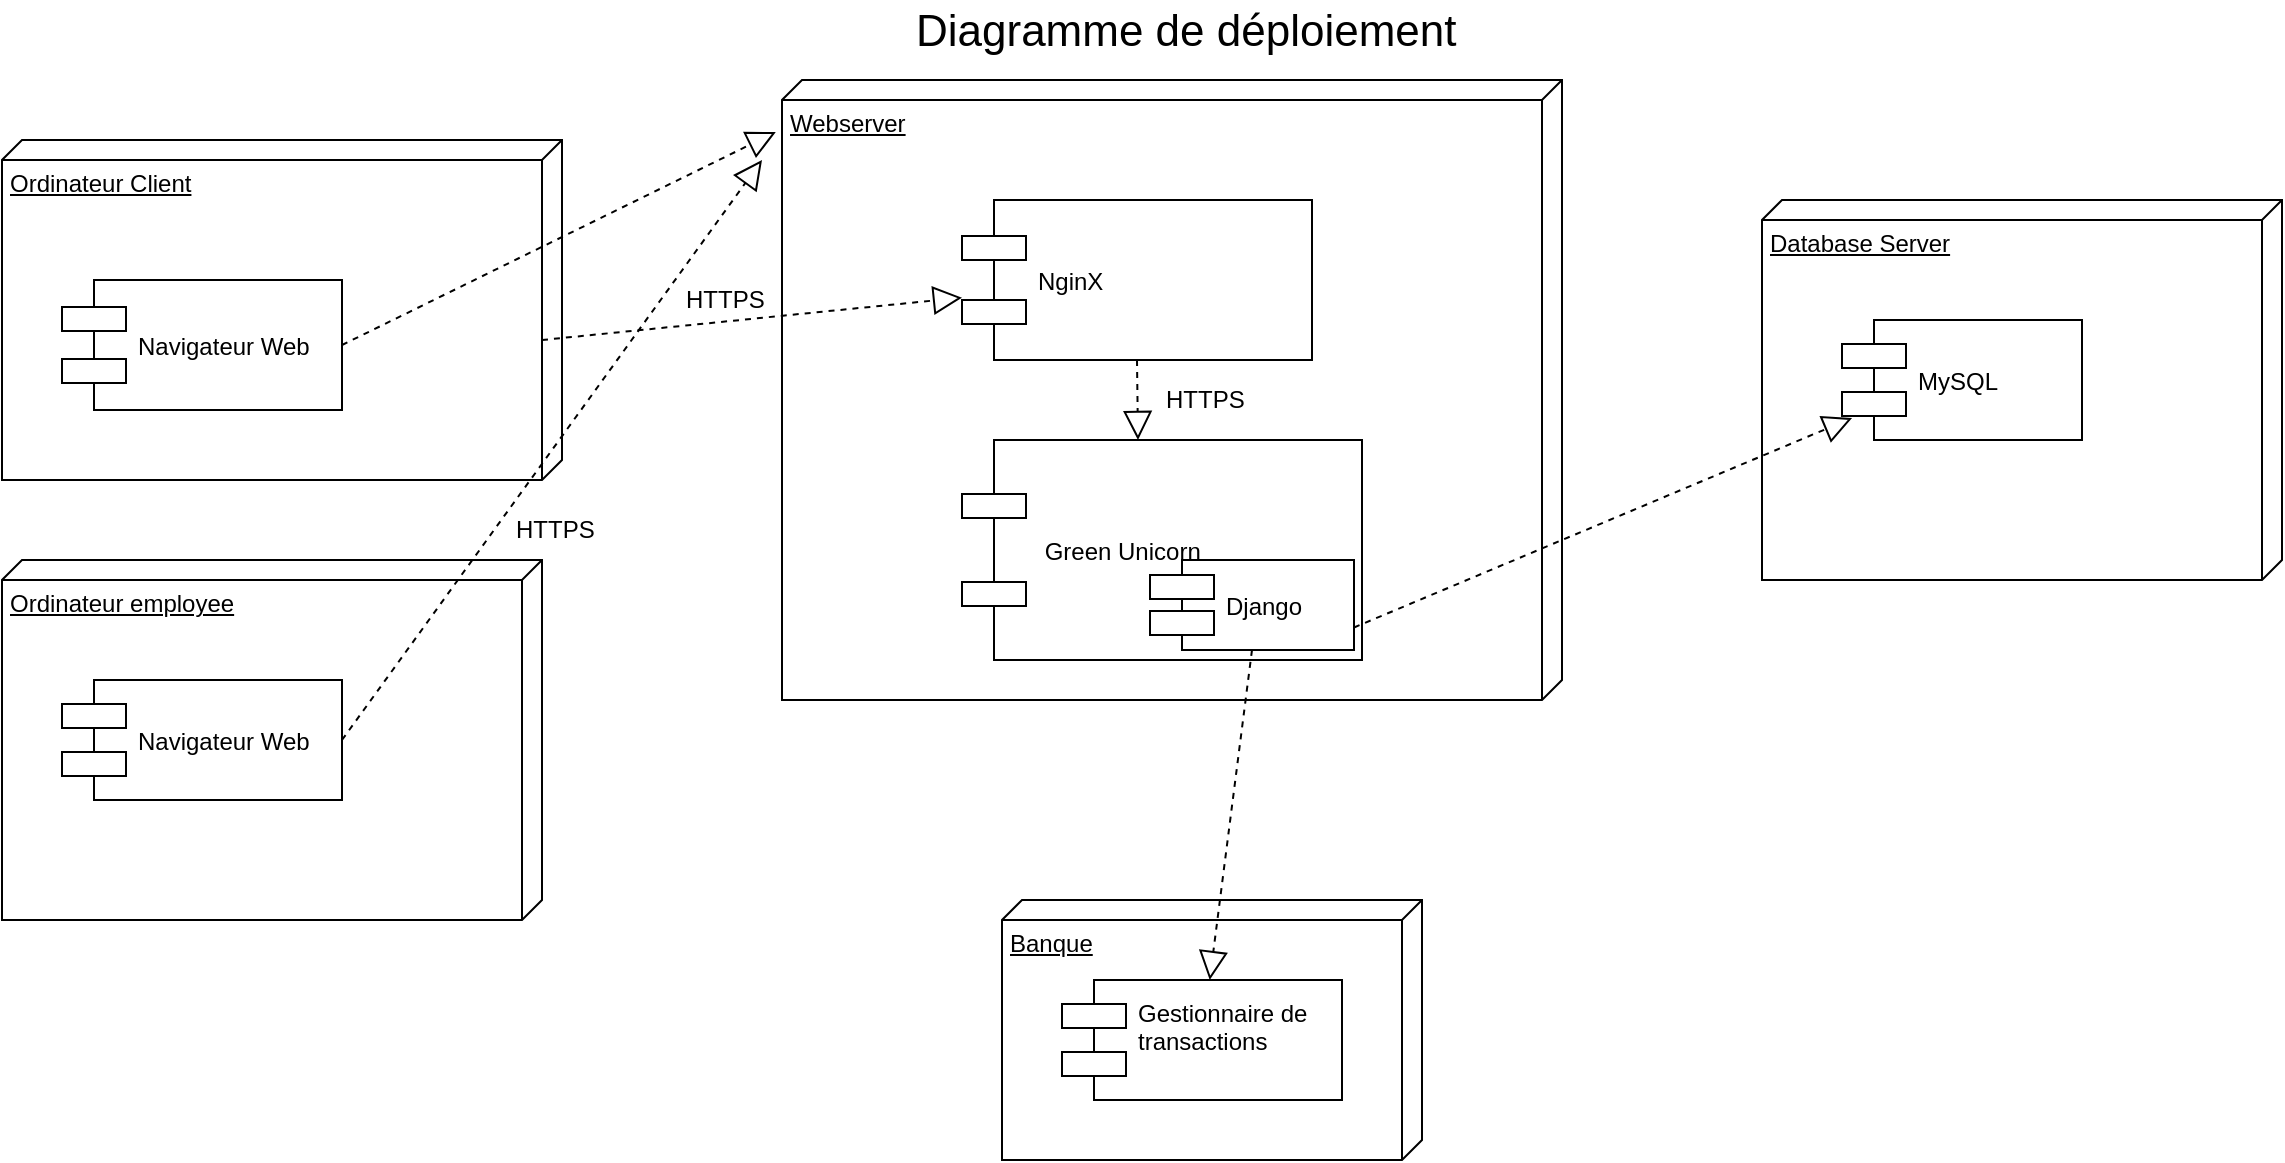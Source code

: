 <mxfile version="10.6.9" type="github"><diagram id="_2qD_uwhB_Fq9jVue_DM" name="Page-1"><mxGraphModel dx="1634" dy="796" grid="1" gridSize="10" guides="1" tooltips="1" connect="1" arrows="1" fold="1" page="1" pageScale="1" pageWidth="1169" pageHeight="1654" math="0" shadow="0"><root><mxCell id="0"/><mxCell id="1" parent="0"/><mxCell id="TGjnKOheTYqluLK8XLcH-1" value="Ordinateur Client" style="verticalAlign=top;align=left;spacingTop=8;spacingLeft=2;spacingRight=12;shape=cube;size=10;direction=south;fontStyle=4;html=1;" parent="1" vertex="1"><mxGeometry x="170" y="90" width="280" height="170" as="geometry"/></mxCell><mxCell id="TGjnKOheTYqluLK8XLcH-2" value="Navigateur Web" style="shape=component;align=left;spacingLeft=36;" parent="1" vertex="1"><mxGeometry x="200" y="160" width="140" height="65" as="geometry"/></mxCell><mxCell id="TGjnKOheTYqluLK8XLcH-3" value="Webserver" style="verticalAlign=top;align=left;spacingTop=8;spacingLeft=2;spacingRight=12;shape=cube;size=10;direction=south;fontStyle=4;html=1;" parent="1" vertex="1"><mxGeometry x="560" y="60" width="390" height="310" as="geometry"/></mxCell><mxCell id="TGjnKOheTYqluLK8XLcH-4" value="" style="endArrow=block;dashed=1;endFill=0;endSize=12;html=1;" parent="1" target="TGjnKOheTYqluLK8XLcH-5" edge="1"><mxGeometry width="160" relative="1" as="geometry"><mxPoint x="440" y="190" as="sourcePoint"/><mxPoint x="560" y="190" as="targetPoint"/></mxGeometry></mxCell><mxCell id="TGjnKOheTYqluLK8XLcH-5" value="NginX" style="shape=component;align=left;spacingLeft=36;" parent="1" vertex="1"><mxGeometry x="650" y="120" width="175" height="80" as="geometry"/></mxCell><mxCell id="TGjnKOheTYqluLK8XLcH-6" value=" Green Unicorn" style="shape=component;align=left;spacingLeft=36;" parent="1" vertex="1"><mxGeometry x="650" y="240" width="200" height="110" as="geometry"/></mxCell><mxCell id="TGjnKOheTYqluLK8XLcH-8" value="HTTPS" style="text;html=1;resizable=0;points=[];autosize=1;align=left;verticalAlign=top;spacingTop=-4;" parent="1" vertex="1"><mxGeometry x="750" y="210" width="50" height="20" as="geometry"/></mxCell><mxCell id="TGjnKOheTYqluLK8XLcH-9" value="Django" style="shape=component;align=left;spacingLeft=36;" parent="1" vertex="1"><mxGeometry x="744" y="300" width="102" height="45" as="geometry"/></mxCell><mxCell id="TGjnKOheTYqluLK8XLcH-10" value="Banque" style="verticalAlign=top;align=left;spacingTop=8;spacingLeft=2;spacingRight=12;shape=cube;size=10;direction=south;fontStyle=4;html=1;" parent="1" vertex="1"><mxGeometry x="670" y="470" width="210" height="130" as="geometry"/></mxCell><mxCell id="TGjnKOheTYqluLK8XLcH-11" value="Gestionnaire de&#10;transactions&#10;" style="shape=component;align=left;spacingLeft=36;" parent="1" vertex="1"><mxGeometry x="700" y="510" width="140" height="60" as="geometry"/></mxCell><mxCell id="TGjnKOheTYqluLK8XLcH-12" value="Database Server" style="verticalAlign=top;align=left;spacingTop=8;spacingLeft=2;spacingRight=12;shape=cube;size=10;direction=south;fontStyle=4;html=1;" parent="1" vertex="1"><mxGeometry x="1050" y="120" width="260" height="190" as="geometry"/></mxCell><mxCell id="TGjnKOheTYqluLK8XLcH-13" value="MySQL" style="shape=component;align=left;spacingLeft=36;" parent="1" vertex="1"><mxGeometry x="1090" y="180" width="120" height="60" as="geometry"/></mxCell><mxCell id="TGjnKOheTYqluLK8XLcH-14" value="" style="endArrow=block;dashed=1;endFill=0;endSize=12;html=1;entryX=0.042;entryY=0.817;entryDx=0;entryDy=0;entryPerimeter=0;exitX=1;exitY=0.75;exitDx=0;exitDy=0;" parent="1" source="TGjnKOheTYqluLK8XLcH-9" target="TGjnKOheTYqluLK8XLcH-13" edge="1"><mxGeometry width="160" relative="1" as="geometry"><mxPoint x="870" y="501" as="sourcePoint"/><mxPoint x="1080" y="479.824" as="targetPoint"/></mxGeometry></mxCell><mxCell id="TGjnKOheTYqluLK8XLcH-15" value="" style="endArrow=block;dashed=1;endFill=0;endSize=12;html=1;exitX=0.5;exitY=1;exitDx=0;exitDy=0;" parent="1" source="TGjnKOheTYqluLK8XLcH-9" target="TGjnKOheTYqluLK8XLcH-11" edge="1"><mxGeometry width="160" relative="1" as="geometry"><mxPoint x="856" y="344" as="sourcePoint"/><mxPoint x="1105" y="239" as="targetPoint"/></mxGeometry></mxCell><mxCell id="TGjnKOheTYqluLK8XLcH-16" value="" style="endArrow=block;dashed=1;endFill=0;endSize=12;html=1;exitX=0.5;exitY=1;exitDx=0;exitDy=0;entryX=0.44;entryY=0;entryDx=0;entryDy=0;entryPerimeter=0;" parent="1" source="TGjnKOheTYqluLK8XLcH-5" target="TGjnKOheTYqluLK8XLcH-6" edge="1"><mxGeometry width="160" relative="1" as="geometry"><mxPoint x="650" y="219.5" as="sourcePoint"/><mxPoint x="810" y="219.5" as="targetPoint"/></mxGeometry></mxCell><mxCell id="TGjnKOheTYqluLK8XLcH-17" value="Ordinateur employee" style="verticalAlign=top;align=left;spacingTop=8;spacingLeft=2;spacingRight=12;shape=cube;size=10;direction=south;fontStyle=4;html=1;" parent="1" vertex="1"><mxGeometry x="170" y="300" width="270" height="180" as="geometry"/></mxCell><mxCell id="TGjnKOheTYqluLK8XLcH-18" value="Navigateur Web" style="shape=component;align=left;spacingLeft=36;" parent="1" vertex="1"><mxGeometry x="200" y="360" width="140" height="60" as="geometry"/></mxCell><mxCell id="TGjnKOheTYqluLK8XLcH-20" value="Diagramme de déploiement" style="text;html=1;resizable=0;points=[];autosize=1;align=left;verticalAlign=top;spacingTop=-4;fontSize=22;" parent="1" vertex="1"><mxGeometry x="625" y="20" width="290" height="30" as="geometry"/></mxCell><mxCell id="zZ7sqi5kCWNdqqFqI2mK-1" value="HTTPS" style="text;html=1;resizable=0;points=[];autosize=1;align=left;verticalAlign=top;spacingTop=-4;" vertex="1" parent="1"><mxGeometry x="510" y="160" width="50" height="20" as="geometry"/></mxCell><mxCell id="zZ7sqi5kCWNdqqFqI2mK-2" value="" style="endArrow=block;dashed=1;endFill=0;endSize=12;html=1;entryX=0.084;entryY=1.008;entryDx=0;entryDy=0;entryPerimeter=0;exitX=1;exitY=0.5;exitDx=0;exitDy=0;" edge="1" parent="1" source="TGjnKOheTYqluLK8XLcH-2" target="TGjnKOheTYqluLK8XLcH-3"><mxGeometry width="160" relative="1" as="geometry"><mxPoint x="450" y="151" as="sourcePoint"/><mxPoint x="660" y="129.824" as="targetPoint"/></mxGeometry></mxCell><mxCell id="zZ7sqi5kCWNdqqFqI2mK-3" value="" style="endArrow=block;dashed=1;endFill=0;endSize=12;html=1;exitX=1;exitY=0.5;exitDx=0;exitDy=0;" edge="1" parent="1" source="TGjnKOheTYqluLK8XLcH-18"><mxGeometry width="160" relative="1" as="geometry"><mxPoint x="460" y="210" as="sourcePoint"/><mxPoint x="550" y="100" as="targetPoint"/></mxGeometry></mxCell><mxCell id="zZ7sqi5kCWNdqqFqI2mK-4" value="HTTPS" style="text;html=1;resizable=0;points=[];autosize=1;align=left;verticalAlign=top;spacingTop=-4;" vertex="1" parent="1"><mxGeometry x="425" y="275" width="50" height="20" as="geometry"/></mxCell></root></mxGraphModel></diagram></mxfile>